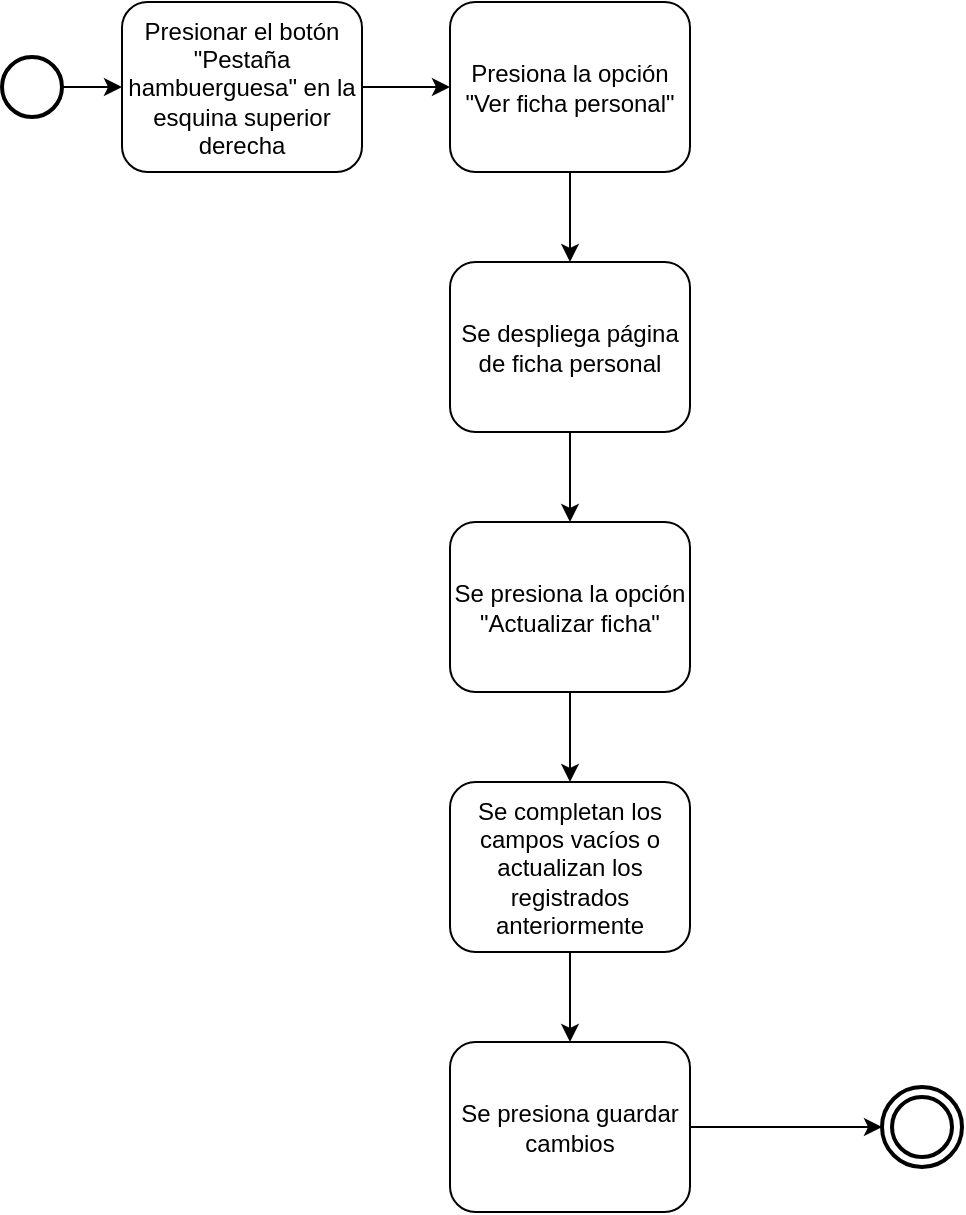 <mxfile version="21.7.4" type="device">
  <diagram name="Página-1" id="T-95LwDWALLUXZnJ7xcp">
    <mxGraphModel dx="1434" dy="792" grid="1" gridSize="10" guides="1" tooltips="1" connect="1" arrows="1" fold="1" page="1" pageScale="1" pageWidth="827" pageHeight="1169" math="0" shadow="0">
      <root>
        <mxCell id="0" />
        <mxCell id="1" parent="0" />
        <mxCell id="uwjcDoesMaRp5qtx01Gz-1" value="" style="strokeWidth=2;html=1;shape=mxgraph.flowchart.start_2;whiteSpace=wrap;" vertex="1" parent="1">
          <mxGeometry x="130" y="97.5" width="30" height="30" as="geometry" />
        </mxCell>
        <mxCell id="uwjcDoesMaRp5qtx01Gz-8" style="edgeStyle=orthogonalEdgeStyle;rounded=0;orthogonalLoop=1;jettySize=auto;html=1;entryX=0;entryY=0.5;entryDx=0;entryDy=0;" edge="1" parent="1" source="uwjcDoesMaRp5qtx01Gz-2" target="uwjcDoesMaRp5qtx01Gz-4">
          <mxGeometry relative="1" as="geometry" />
        </mxCell>
        <mxCell id="uwjcDoesMaRp5qtx01Gz-2" value="Presionar el botón &quot;Pestaña hambuerguesa&quot; en la esquina superior derecha" style="rounded=1;whiteSpace=wrap;html=1;" vertex="1" parent="1">
          <mxGeometry x="190" y="70" width="120" height="85" as="geometry" />
        </mxCell>
        <mxCell id="uwjcDoesMaRp5qtx01Gz-3" value="" style="endArrow=classic;html=1;rounded=0;exitX=1;exitY=0.5;exitDx=0;exitDy=0;exitPerimeter=0;entryX=0;entryY=0.5;entryDx=0;entryDy=0;" edge="1" parent="1" source="uwjcDoesMaRp5qtx01Gz-1" target="uwjcDoesMaRp5qtx01Gz-2">
          <mxGeometry width="50" height="50" relative="1" as="geometry">
            <mxPoint x="280" y="402.5" as="sourcePoint" />
            <mxPoint x="330" y="352.5" as="targetPoint" />
          </mxGeometry>
        </mxCell>
        <mxCell id="uwjcDoesMaRp5qtx01Gz-10" style="edgeStyle=orthogonalEdgeStyle;rounded=0;orthogonalLoop=1;jettySize=auto;html=1;entryX=0.5;entryY=0;entryDx=0;entryDy=0;" edge="1" parent="1" source="uwjcDoesMaRp5qtx01Gz-4" target="uwjcDoesMaRp5qtx01Gz-5">
          <mxGeometry relative="1" as="geometry" />
        </mxCell>
        <mxCell id="uwjcDoesMaRp5qtx01Gz-4" value="Presiona la opción &quot;Ver ficha personal&quot;" style="rounded=1;whiteSpace=wrap;html=1;" vertex="1" parent="1">
          <mxGeometry x="354" y="70" width="120" height="85" as="geometry" />
        </mxCell>
        <mxCell id="uwjcDoesMaRp5qtx01Gz-11" style="edgeStyle=orthogonalEdgeStyle;rounded=0;orthogonalLoop=1;jettySize=auto;html=1;entryX=0.5;entryY=0;entryDx=0;entryDy=0;" edge="1" parent="1" source="uwjcDoesMaRp5qtx01Gz-5" target="uwjcDoesMaRp5qtx01Gz-6">
          <mxGeometry relative="1" as="geometry" />
        </mxCell>
        <mxCell id="uwjcDoesMaRp5qtx01Gz-5" value="Se despliega página de ficha personal" style="rounded=1;whiteSpace=wrap;html=1;" vertex="1" parent="1">
          <mxGeometry x="354" y="200" width="120" height="85" as="geometry" />
        </mxCell>
        <mxCell id="uwjcDoesMaRp5qtx01Gz-12" style="edgeStyle=orthogonalEdgeStyle;rounded=0;orthogonalLoop=1;jettySize=auto;html=1;entryX=0.5;entryY=0;entryDx=0;entryDy=0;" edge="1" parent="1" source="uwjcDoesMaRp5qtx01Gz-6" target="uwjcDoesMaRp5qtx01Gz-7">
          <mxGeometry relative="1" as="geometry" />
        </mxCell>
        <mxCell id="uwjcDoesMaRp5qtx01Gz-6" value="Se presiona la opción &quot;Actualizar ficha&quot;" style="rounded=1;whiteSpace=wrap;html=1;" vertex="1" parent="1">
          <mxGeometry x="354" y="330" width="120" height="85" as="geometry" />
        </mxCell>
        <mxCell id="uwjcDoesMaRp5qtx01Gz-14" style="edgeStyle=orthogonalEdgeStyle;rounded=0;orthogonalLoop=1;jettySize=auto;html=1;entryX=0.5;entryY=0;entryDx=0;entryDy=0;" edge="1" parent="1" source="uwjcDoesMaRp5qtx01Gz-7" target="uwjcDoesMaRp5qtx01Gz-13">
          <mxGeometry relative="1" as="geometry" />
        </mxCell>
        <mxCell id="uwjcDoesMaRp5qtx01Gz-7" value="Se completan los campos vacíos o actualizan los registrados anteriormente" style="rounded=1;whiteSpace=wrap;html=1;" vertex="1" parent="1">
          <mxGeometry x="354" y="460" width="120" height="85" as="geometry" />
        </mxCell>
        <mxCell id="uwjcDoesMaRp5qtx01Gz-16" style="edgeStyle=orthogonalEdgeStyle;rounded=0;orthogonalLoop=1;jettySize=auto;html=1;entryX=0;entryY=0.5;entryDx=0;entryDy=0;" edge="1" parent="1" source="uwjcDoesMaRp5qtx01Gz-13" target="uwjcDoesMaRp5qtx01Gz-15">
          <mxGeometry relative="1" as="geometry" />
        </mxCell>
        <mxCell id="uwjcDoesMaRp5qtx01Gz-13" value="Se presiona guardar cambios" style="rounded=1;whiteSpace=wrap;html=1;" vertex="1" parent="1">
          <mxGeometry x="354" y="590" width="120" height="85" as="geometry" />
        </mxCell>
        <mxCell id="uwjcDoesMaRp5qtx01Gz-15" value="" style="ellipse;shape=doubleEllipse;whiteSpace=wrap;html=1;aspect=fixed;perimeterSpacing=0;strokeWidth=2;" vertex="1" parent="1">
          <mxGeometry x="570" y="612.5" width="40" height="40" as="geometry" />
        </mxCell>
      </root>
    </mxGraphModel>
  </diagram>
</mxfile>
